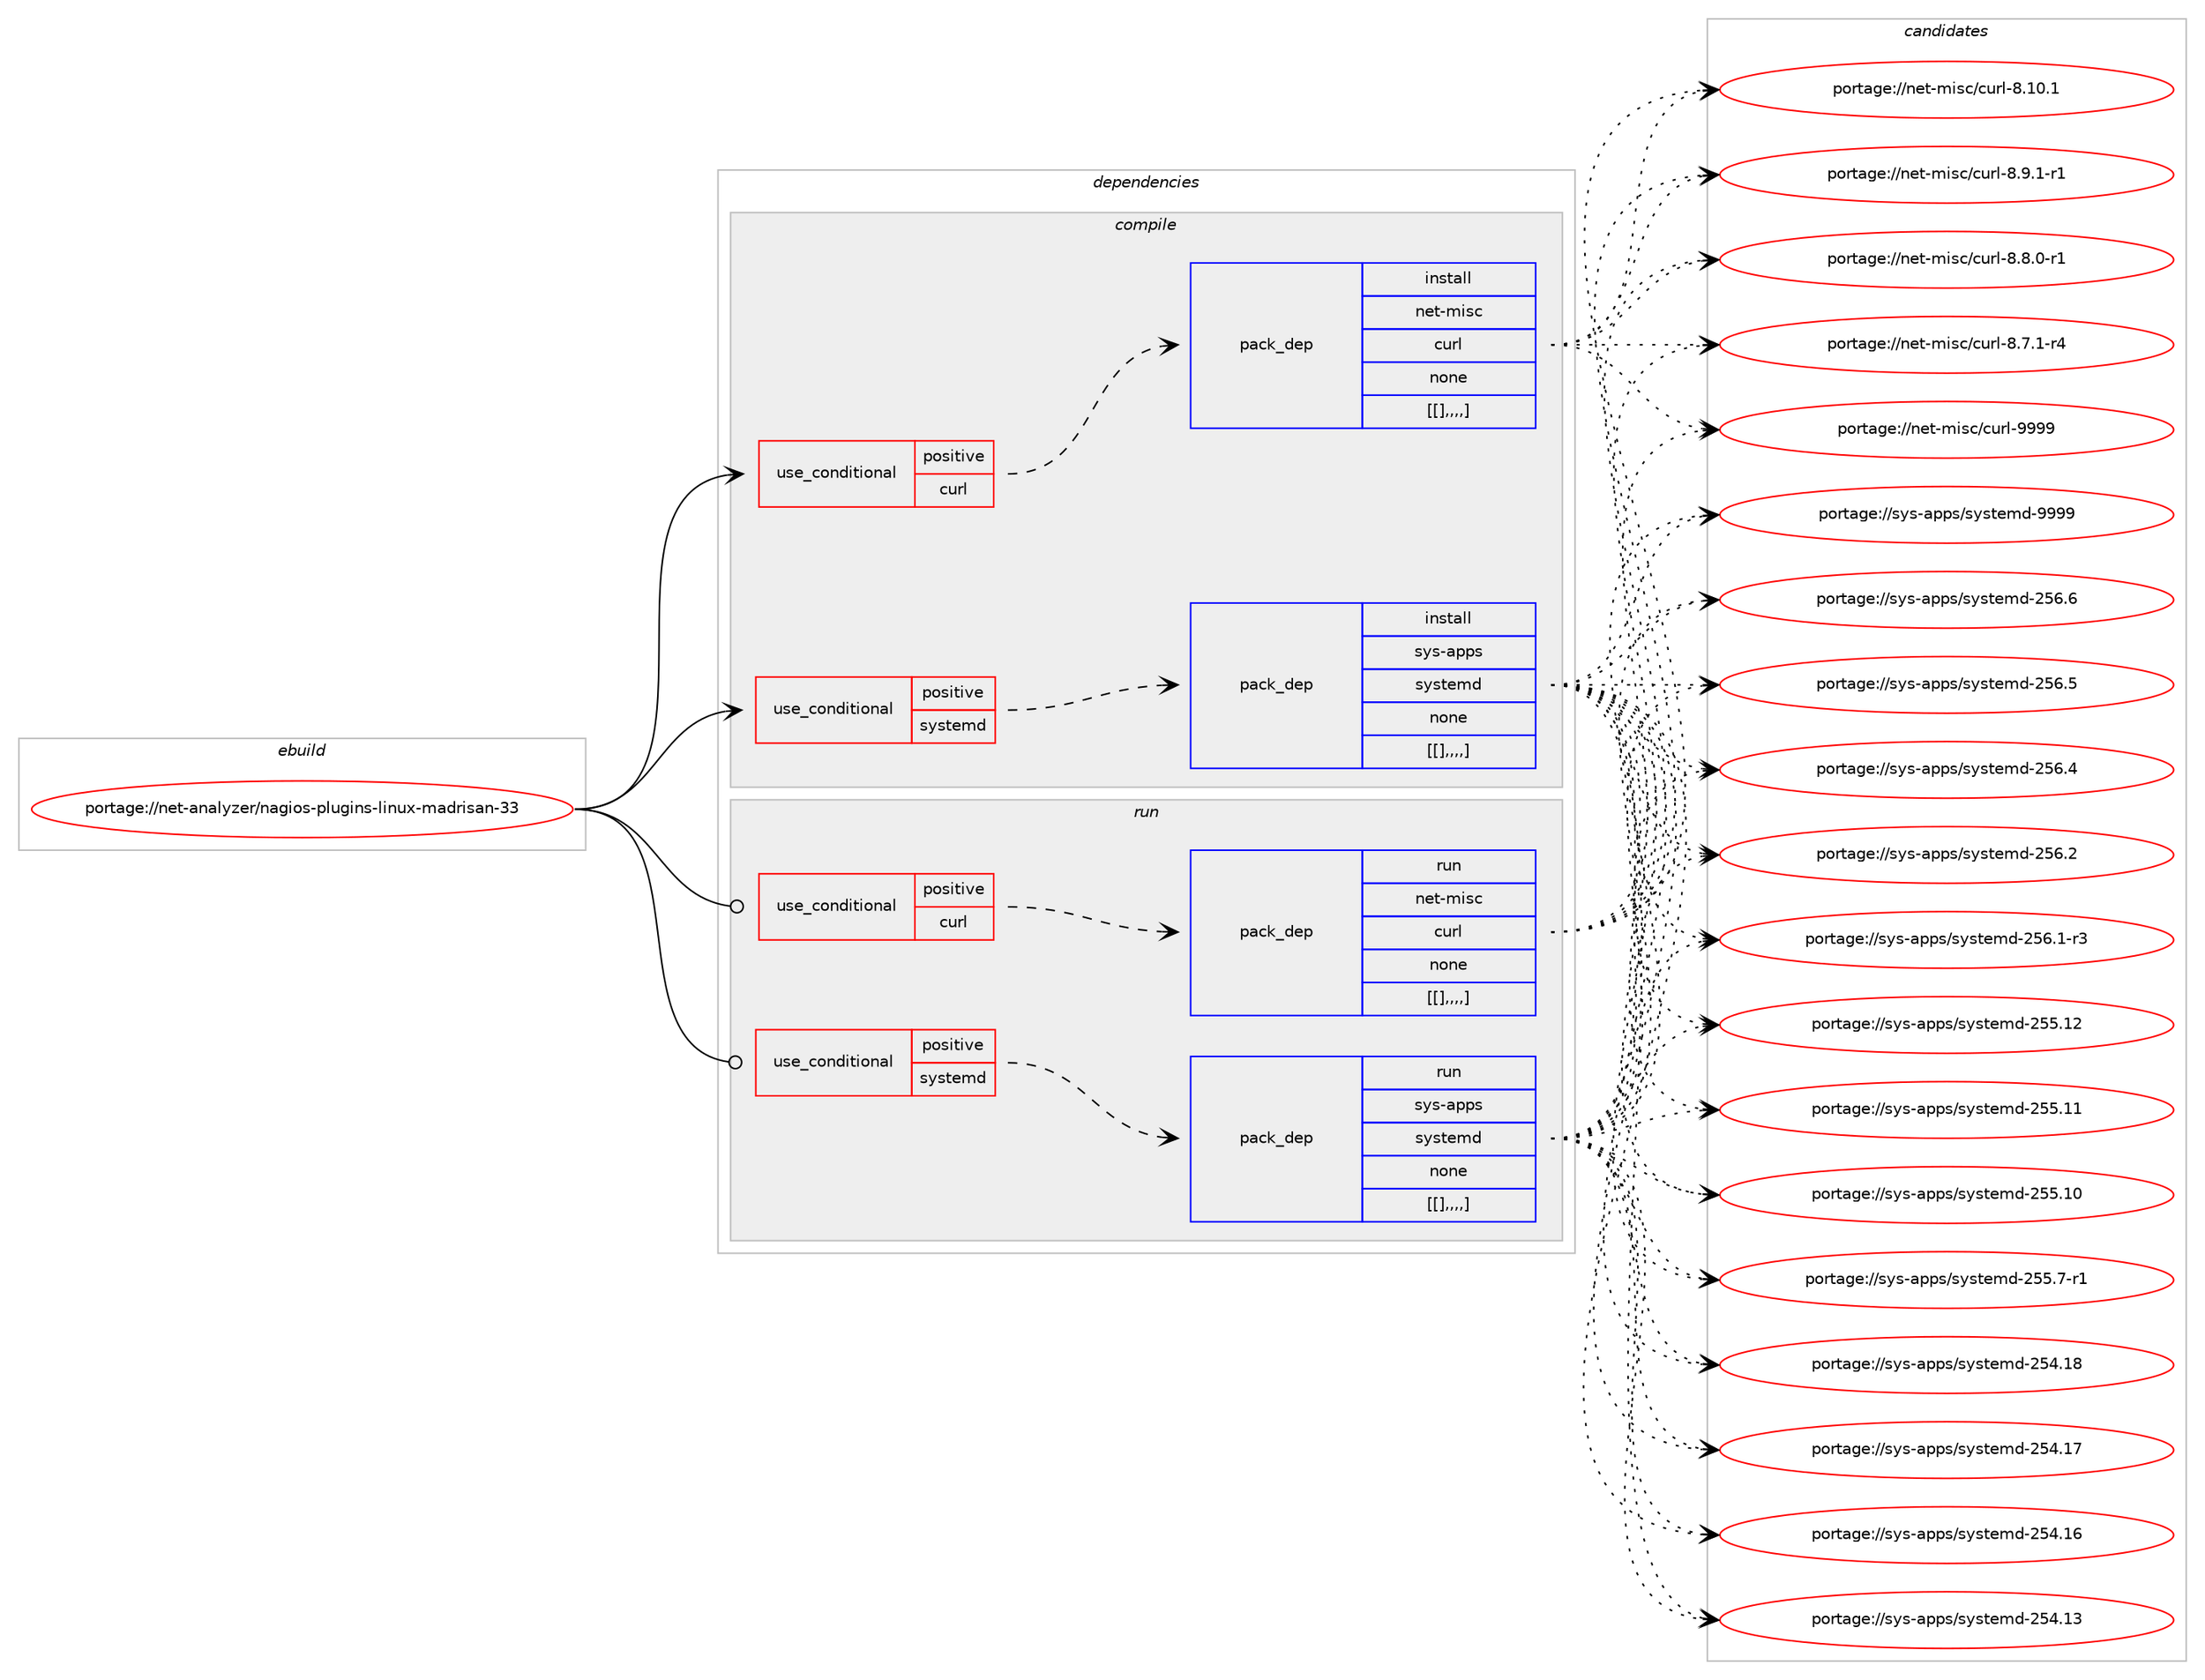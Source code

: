 digraph prolog {

# *************
# Graph options
# *************

newrank=true;
concentrate=true;
compound=true;
graph [rankdir=LR,fontname=Helvetica,fontsize=10,ranksep=1.5];#, ranksep=2.5, nodesep=0.2];
edge  [arrowhead=vee];
node  [fontname=Helvetica,fontsize=10];

# **********
# The ebuild
# **********

subgraph cluster_leftcol {
color=gray;
label=<<i>ebuild</i>>;
id [label="portage://net-analyzer/nagios-plugins-linux-madrisan-33", color=red, width=4, href="../net-analyzer/nagios-plugins-linux-madrisan-33.svg"];
}

# ****************
# The dependencies
# ****************

subgraph cluster_midcol {
color=gray;
label=<<i>dependencies</i>>;
subgraph cluster_compile {
fillcolor="#eeeeee";
style=filled;
label=<<i>compile</i>>;
subgraph cond91440 {
dependency350347 [label=<<TABLE BORDER="0" CELLBORDER="1" CELLSPACING="0" CELLPADDING="4"><TR><TD ROWSPAN="3" CELLPADDING="10">use_conditional</TD></TR><TR><TD>positive</TD></TR><TR><TD>curl</TD></TR></TABLE>>, shape=none, color=red];
subgraph pack256304 {
dependency350348 [label=<<TABLE BORDER="0" CELLBORDER="1" CELLSPACING="0" CELLPADDING="4" WIDTH="220"><TR><TD ROWSPAN="6" CELLPADDING="30">pack_dep</TD></TR><TR><TD WIDTH="110">install</TD></TR><TR><TD>net-misc</TD></TR><TR><TD>curl</TD></TR><TR><TD>none</TD></TR><TR><TD>[[],,,,]</TD></TR></TABLE>>, shape=none, color=blue];
}
dependency350347:e -> dependency350348:w [weight=20,style="dashed",arrowhead="vee"];
}
id:e -> dependency350347:w [weight=20,style="solid",arrowhead="vee"];
subgraph cond91441 {
dependency350349 [label=<<TABLE BORDER="0" CELLBORDER="1" CELLSPACING="0" CELLPADDING="4"><TR><TD ROWSPAN="3" CELLPADDING="10">use_conditional</TD></TR><TR><TD>positive</TD></TR><TR><TD>systemd</TD></TR></TABLE>>, shape=none, color=red];
subgraph pack256305 {
dependency350350 [label=<<TABLE BORDER="0" CELLBORDER="1" CELLSPACING="0" CELLPADDING="4" WIDTH="220"><TR><TD ROWSPAN="6" CELLPADDING="30">pack_dep</TD></TR><TR><TD WIDTH="110">install</TD></TR><TR><TD>sys-apps</TD></TR><TR><TD>systemd</TD></TR><TR><TD>none</TD></TR><TR><TD>[[],,,,]</TD></TR></TABLE>>, shape=none, color=blue];
}
dependency350349:e -> dependency350350:w [weight=20,style="dashed",arrowhead="vee"];
}
id:e -> dependency350349:w [weight=20,style="solid",arrowhead="vee"];
}
subgraph cluster_compileandrun {
fillcolor="#eeeeee";
style=filled;
label=<<i>compile and run</i>>;
}
subgraph cluster_run {
fillcolor="#eeeeee";
style=filled;
label=<<i>run</i>>;
subgraph cond91442 {
dependency350351 [label=<<TABLE BORDER="0" CELLBORDER="1" CELLSPACING="0" CELLPADDING="4"><TR><TD ROWSPAN="3" CELLPADDING="10">use_conditional</TD></TR><TR><TD>positive</TD></TR><TR><TD>curl</TD></TR></TABLE>>, shape=none, color=red];
subgraph pack256306 {
dependency350352 [label=<<TABLE BORDER="0" CELLBORDER="1" CELLSPACING="0" CELLPADDING="4" WIDTH="220"><TR><TD ROWSPAN="6" CELLPADDING="30">pack_dep</TD></TR><TR><TD WIDTH="110">run</TD></TR><TR><TD>net-misc</TD></TR><TR><TD>curl</TD></TR><TR><TD>none</TD></TR><TR><TD>[[],,,,]</TD></TR></TABLE>>, shape=none, color=blue];
}
dependency350351:e -> dependency350352:w [weight=20,style="dashed",arrowhead="vee"];
}
id:e -> dependency350351:w [weight=20,style="solid",arrowhead="odot"];
subgraph cond91443 {
dependency350353 [label=<<TABLE BORDER="0" CELLBORDER="1" CELLSPACING="0" CELLPADDING="4"><TR><TD ROWSPAN="3" CELLPADDING="10">use_conditional</TD></TR><TR><TD>positive</TD></TR><TR><TD>systemd</TD></TR></TABLE>>, shape=none, color=red];
subgraph pack256307 {
dependency350354 [label=<<TABLE BORDER="0" CELLBORDER="1" CELLSPACING="0" CELLPADDING="4" WIDTH="220"><TR><TD ROWSPAN="6" CELLPADDING="30">pack_dep</TD></TR><TR><TD WIDTH="110">run</TD></TR><TR><TD>sys-apps</TD></TR><TR><TD>systemd</TD></TR><TR><TD>none</TD></TR><TR><TD>[[],,,,]</TD></TR></TABLE>>, shape=none, color=blue];
}
dependency350353:e -> dependency350354:w [weight=20,style="dashed",arrowhead="vee"];
}
id:e -> dependency350353:w [weight=20,style="solid",arrowhead="odot"];
}
}

# **************
# The candidates
# **************

subgraph cluster_choices {
rank=same;
color=gray;
label=<<i>candidates</i>>;

subgraph choice256304 {
color=black;
nodesep=1;
choice110101116451091051159947991171141084557575757 [label="portage://net-misc/curl-9999", color=red, width=4,href="../net-misc/curl-9999.svg"];
choice1101011164510910511599479911711410845564649484649 [label="portage://net-misc/curl-8.10.1", color=red, width=4,href="../net-misc/curl-8.10.1.svg"];
choice110101116451091051159947991171141084556465746494511449 [label="portage://net-misc/curl-8.9.1-r1", color=red, width=4,href="../net-misc/curl-8.9.1-r1.svg"];
choice110101116451091051159947991171141084556465646484511449 [label="portage://net-misc/curl-8.8.0-r1", color=red, width=4,href="../net-misc/curl-8.8.0-r1.svg"];
choice110101116451091051159947991171141084556465546494511452 [label="portage://net-misc/curl-8.7.1-r4", color=red, width=4,href="../net-misc/curl-8.7.1-r4.svg"];
dependency350348:e -> choice110101116451091051159947991171141084557575757:w [style=dotted,weight="100"];
dependency350348:e -> choice1101011164510910511599479911711410845564649484649:w [style=dotted,weight="100"];
dependency350348:e -> choice110101116451091051159947991171141084556465746494511449:w [style=dotted,weight="100"];
dependency350348:e -> choice110101116451091051159947991171141084556465646484511449:w [style=dotted,weight="100"];
dependency350348:e -> choice110101116451091051159947991171141084556465546494511452:w [style=dotted,weight="100"];
}
subgraph choice256305 {
color=black;
nodesep=1;
choice1151211154597112112115471151211151161011091004557575757 [label="portage://sys-apps/systemd-9999", color=red, width=4,href="../sys-apps/systemd-9999.svg"];
choice115121115459711211211547115121115116101109100455053544654 [label="portage://sys-apps/systemd-256.6", color=red, width=4,href="../sys-apps/systemd-256.6.svg"];
choice115121115459711211211547115121115116101109100455053544653 [label="portage://sys-apps/systemd-256.5", color=red, width=4,href="../sys-apps/systemd-256.5.svg"];
choice115121115459711211211547115121115116101109100455053544652 [label="portage://sys-apps/systemd-256.4", color=red, width=4,href="../sys-apps/systemd-256.4.svg"];
choice115121115459711211211547115121115116101109100455053544650 [label="portage://sys-apps/systemd-256.2", color=red, width=4,href="../sys-apps/systemd-256.2.svg"];
choice1151211154597112112115471151211151161011091004550535446494511451 [label="portage://sys-apps/systemd-256.1-r3", color=red, width=4,href="../sys-apps/systemd-256.1-r3.svg"];
choice11512111545971121121154711512111511610110910045505353464950 [label="portage://sys-apps/systemd-255.12", color=red, width=4,href="../sys-apps/systemd-255.12.svg"];
choice11512111545971121121154711512111511610110910045505353464949 [label="portage://sys-apps/systemd-255.11", color=red, width=4,href="../sys-apps/systemd-255.11.svg"];
choice11512111545971121121154711512111511610110910045505353464948 [label="portage://sys-apps/systemd-255.10", color=red, width=4,href="../sys-apps/systemd-255.10.svg"];
choice1151211154597112112115471151211151161011091004550535346554511449 [label="portage://sys-apps/systemd-255.7-r1", color=red, width=4,href="../sys-apps/systemd-255.7-r1.svg"];
choice11512111545971121121154711512111511610110910045505352464956 [label="portage://sys-apps/systemd-254.18", color=red, width=4,href="../sys-apps/systemd-254.18.svg"];
choice11512111545971121121154711512111511610110910045505352464955 [label="portage://sys-apps/systemd-254.17", color=red, width=4,href="../sys-apps/systemd-254.17.svg"];
choice11512111545971121121154711512111511610110910045505352464954 [label="portage://sys-apps/systemd-254.16", color=red, width=4,href="../sys-apps/systemd-254.16.svg"];
choice11512111545971121121154711512111511610110910045505352464951 [label="portage://sys-apps/systemd-254.13", color=red, width=4,href="../sys-apps/systemd-254.13.svg"];
dependency350350:e -> choice1151211154597112112115471151211151161011091004557575757:w [style=dotted,weight="100"];
dependency350350:e -> choice115121115459711211211547115121115116101109100455053544654:w [style=dotted,weight="100"];
dependency350350:e -> choice115121115459711211211547115121115116101109100455053544653:w [style=dotted,weight="100"];
dependency350350:e -> choice115121115459711211211547115121115116101109100455053544652:w [style=dotted,weight="100"];
dependency350350:e -> choice115121115459711211211547115121115116101109100455053544650:w [style=dotted,weight="100"];
dependency350350:e -> choice1151211154597112112115471151211151161011091004550535446494511451:w [style=dotted,weight="100"];
dependency350350:e -> choice11512111545971121121154711512111511610110910045505353464950:w [style=dotted,weight="100"];
dependency350350:e -> choice11512111545971121121154711512111511610110910045505353464949:w [style=dotted,weight="100"];
dependency350350:e -> choice11512111545971121121154711512111511610110910045505353464948:w [style=dotted,weight="100"];
dependency350350:e -> choice1151211154597112112115471151211151161011091004550535346554511449:w [style=dotted,weight="100"];
dependency350350:e -> choice11512111545971121121154711512111511610110910045505352464956:w [style=dotted,weight="100"];
dependency350350:e -> choice11512111545971121121154711512111511610110910045505352464955:w [style=dotted,weight="100"];
dependency350350:e -> choice11512111545971121121154711512111511610110910045505352464954:w [style=dotted,weight="100"];
dependency350350:e -> choice11512111545971121121154711512111511610110910045505352464951:w [style=dotted,weight="100"];
}
subgraph choice256306 {
color=black;
nodesep=1;
choice110101116451091051159947991171141084557575757 [label="portage://net-misc/curl-9999", color=red, width=4,href="../net-misc/curl-9999.svg"];
choice1101011164510910511599479911711410845564649484649 [label="portage://net-misc/curl-8.10.1", color=red, width=4,href="../net-misc/curl-8.10.1.svg"];
choice110101116451091051159947991171141084556465746494511449 [label="portage://net-misc/curl-8.9.1-r1", color=red, width=4,href="../net-misc/curl-8.9.1-r1.svg"];
choice110101116451091051159947991171141084556465646484511449 [label="portage://net-misc/curl-8.8.0-r1", color=red, width=4,href="../net-misc/curl-8.8.0-r1.svg"];
choice110101116451091051159947991171141084556465546494511452 [label="portage://net-misc/curl-8.7.1-r4", color=red, width=4,href="../net-misc/curl-8.7.1-r4.svg"];
dependency350352:e -> choice110101116451091051159947991171141084557575757:w [style=dotted,weight="100"];
dependency350352:e -> choice1101011164510910511599479911711410845564649484649:w [style=dotted,weight="100"];
dependency350352:e -> choice110101116451091051159947991171141084556465746494511449:w [style=dotted,weight="100"];
dependency350352:e -> choice110101116451091051159947991171141084556465646484511449:w [style=dotted,weight="100"];
dependency350352:e -> choice110101116451091051159947991171141084556465546494511452:w [style=dotted,weight="100"];
}
subgraph choice256307 {
color=black;
nodesep=1;
choice1151211154597112112115471151211151161011091004557575757 [label="portage://sys-apps/systemd-9999", color=red, width=4,href="../sys-apps/systemd-9999.svg"];
choice115121115459711211211547115121115116101109100455053544654 [label="portage://sys-apps/systemd-256.6", color=red, width=4,href="../sys-apps/systemd-256.6.svg"];
choice115121115459711211211547115121115116101109100455053544653 [label="portage://sys-apps/systemd-256.5", color=red, width=4,href="../sys-apps/systemd-256.5.svg"];
choice115121115459711211211547115121115116101109100455053544652 [label="portage://sys-apps/systemd-256.4", color=red, width=4,href="../sys-apps/systemd-256.4.svg"];
choice115121115459711211211547115121115116101109100455053544650 [label="portage://sys-apps/systemd-256.2", color=red, width=4,href="../sys-apps/systemd-256.2.svg"];
choice1151211154597112112115471151211151161011091004550535446494511451 [label="portage://sys-apps/systemd-256.1-r3", color=red, width=4,href="../sys-apps/systemd-256.1-r3.svg"];
choice11512111545971121121154711512111511610110910045505353464950 [label="portage://sys-apps/systemd-255.12", color=red, width=4,href="../sys-apps/systemd-255.12.svg"];
choice11512111545971121121154711512111511610110910045505353464949 [label="portage://sys-apps/systemd-255.11", color=red, width=4,href="../sys-apps/systemd-255.11.svg"];
choice11512111545971121121154711512111511610110910045505353464948 [label="portage://sys-apps/systemd-255.10", color=red, width=4,href="../sys-apps/systemd-255.10.svg"];
choice1151211154597112112115471151211151161011091004550535346554511449 [label="portage://sys-apps/systemd-255.7-r1", color=red, width=4,href="../sys-apps/systemd-255.7-r1.svg"];
choice11512111545971121121154711512111511610110910045505352464956 [label="portage://sys-apps/systemd-254.18", color=red, width=4,href="../sys-apps/systemd-254.18.svg"];
choice11512111545971121121154711512111511610110910045505352464955 [label="portage://sys-apps/systemd-254.17", color=red, width=4,href="../sys-apps/systemd-254.17.svg"];
choice11512111545971121121154711512111511610110910045505352464954 [label="portage://sys-apps/systemd-254.16", color=red, width=4,href="../sys-apps/systemd-254.16.svg"];
choice11512111545971121121154711512111511610110910045505352464951 [label="portage://sys-apps/systemd-254.13", color=red, width=4,href="../sys-apps/systemd-254.13.svg"];
dependency350354:e -> choice1151211154597112112115471151211151161011091004557575757:w [style=dotted,weight="100"];
dependency350354:e -> choice115121115459711211211547115121115116101109100455053544654:w [style=dotted,weight="100"];
dependency350354:e -> choice115121115459711211211547115121115116101109100455053544653:w [style=dotted,weight="100"];
dependency350354:e -> choice115121115459711211211547115121115116101109100455053544652:w [style=dotted,weight="100"];
dependency350354:e -> choice115121115459711211211547115121115116101109100455053544650:w [style=dotted,weight="100"];
dependency350354:e -> choice1151211154597112112115471151211151161011091004550535446494511451:w [style=dotted,weight="100"];
dependency350354:e -> choice11512111545971121121154711512111511610110910045505353464950:w [style=dotted,weight="100"];
dependency350354:e -> choice11512111545971121121154711512111511610110910045505353464949:w [style=dotted,weight="100"];
dependency350354:e -> choice11512111545971121121154711512111511610110910045505353464948:w [style=dotted,weight="100"];
dependency350354:e -> choice1151211154597112112115471151211151161011091004550535346554511449:w [style=dotted,weight="100"];
dependency350354:e -> choice11512111545971121121154711512111511610110910045505352464956:w [style=dotted,weight="100"];
dependency350354:e -> choice11512111545971121121154711512111511610110910045505352464955:w [style=dotted,weight="100"];
dependency350354:e -> choice11512111545971121121154711512111511610110910045505352464954:w [style=dotted,weight="100"];
dependency350354:e -> choice11512111545971121121154711512111511610110910045505352464951:w [style=dotted,weight="100"];
}
}

}
